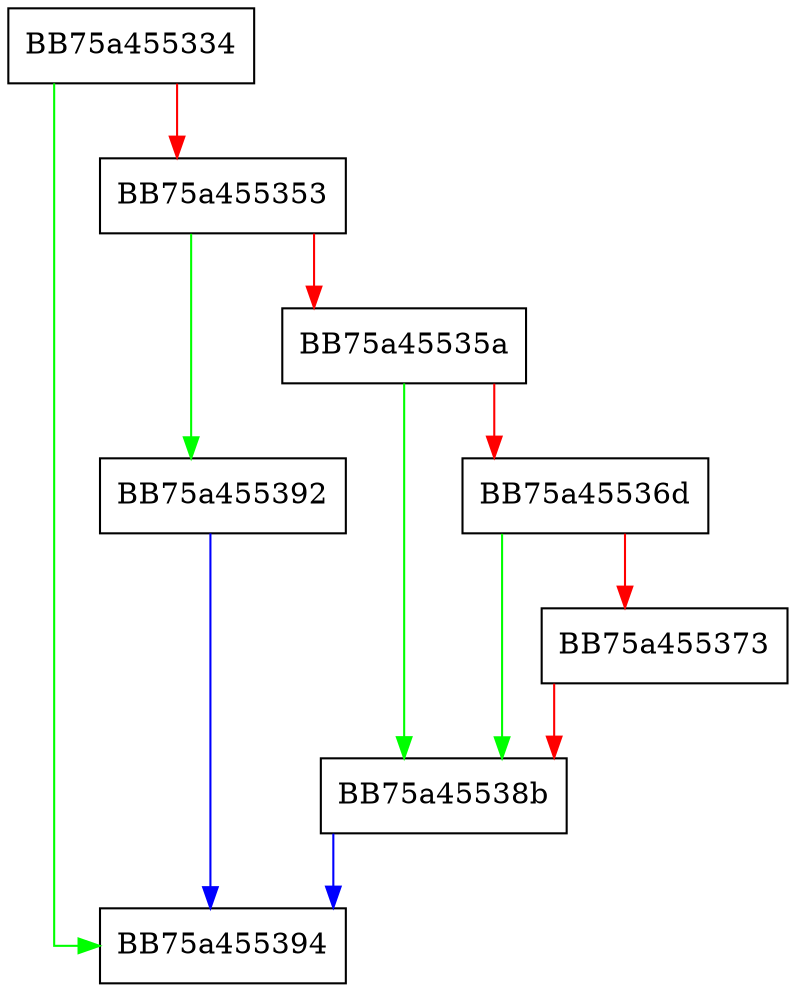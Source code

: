 digraph UtilIsFileExists {
  node [shape="box"];
  graph [splines=ortho];
  BB75a455334 -> BB75a455394 [color="green"];
  BB75a455334 -> BB75a455353 [color="red"];
  BB75a455353 -> BB75a455392 [color="green"];
  BB75a455353 -> BB75a45535a [color="red"];
  BB75a45535a -> BB75a45538b [color="green"];
  BB75a45535a -> BB75a45536d [color="red"];
  BB75a45536d -> BB75a45538b [color="green"];
  BB75a45536d -> BB75a455373 [color="red"];
  BB75a455373 -> BB75a45538b [color="red"];
  BB75a45538b -> BB75a455394 [color="blue"];
  BB75a455392 -> BB75a455394 [color="blue"];
}